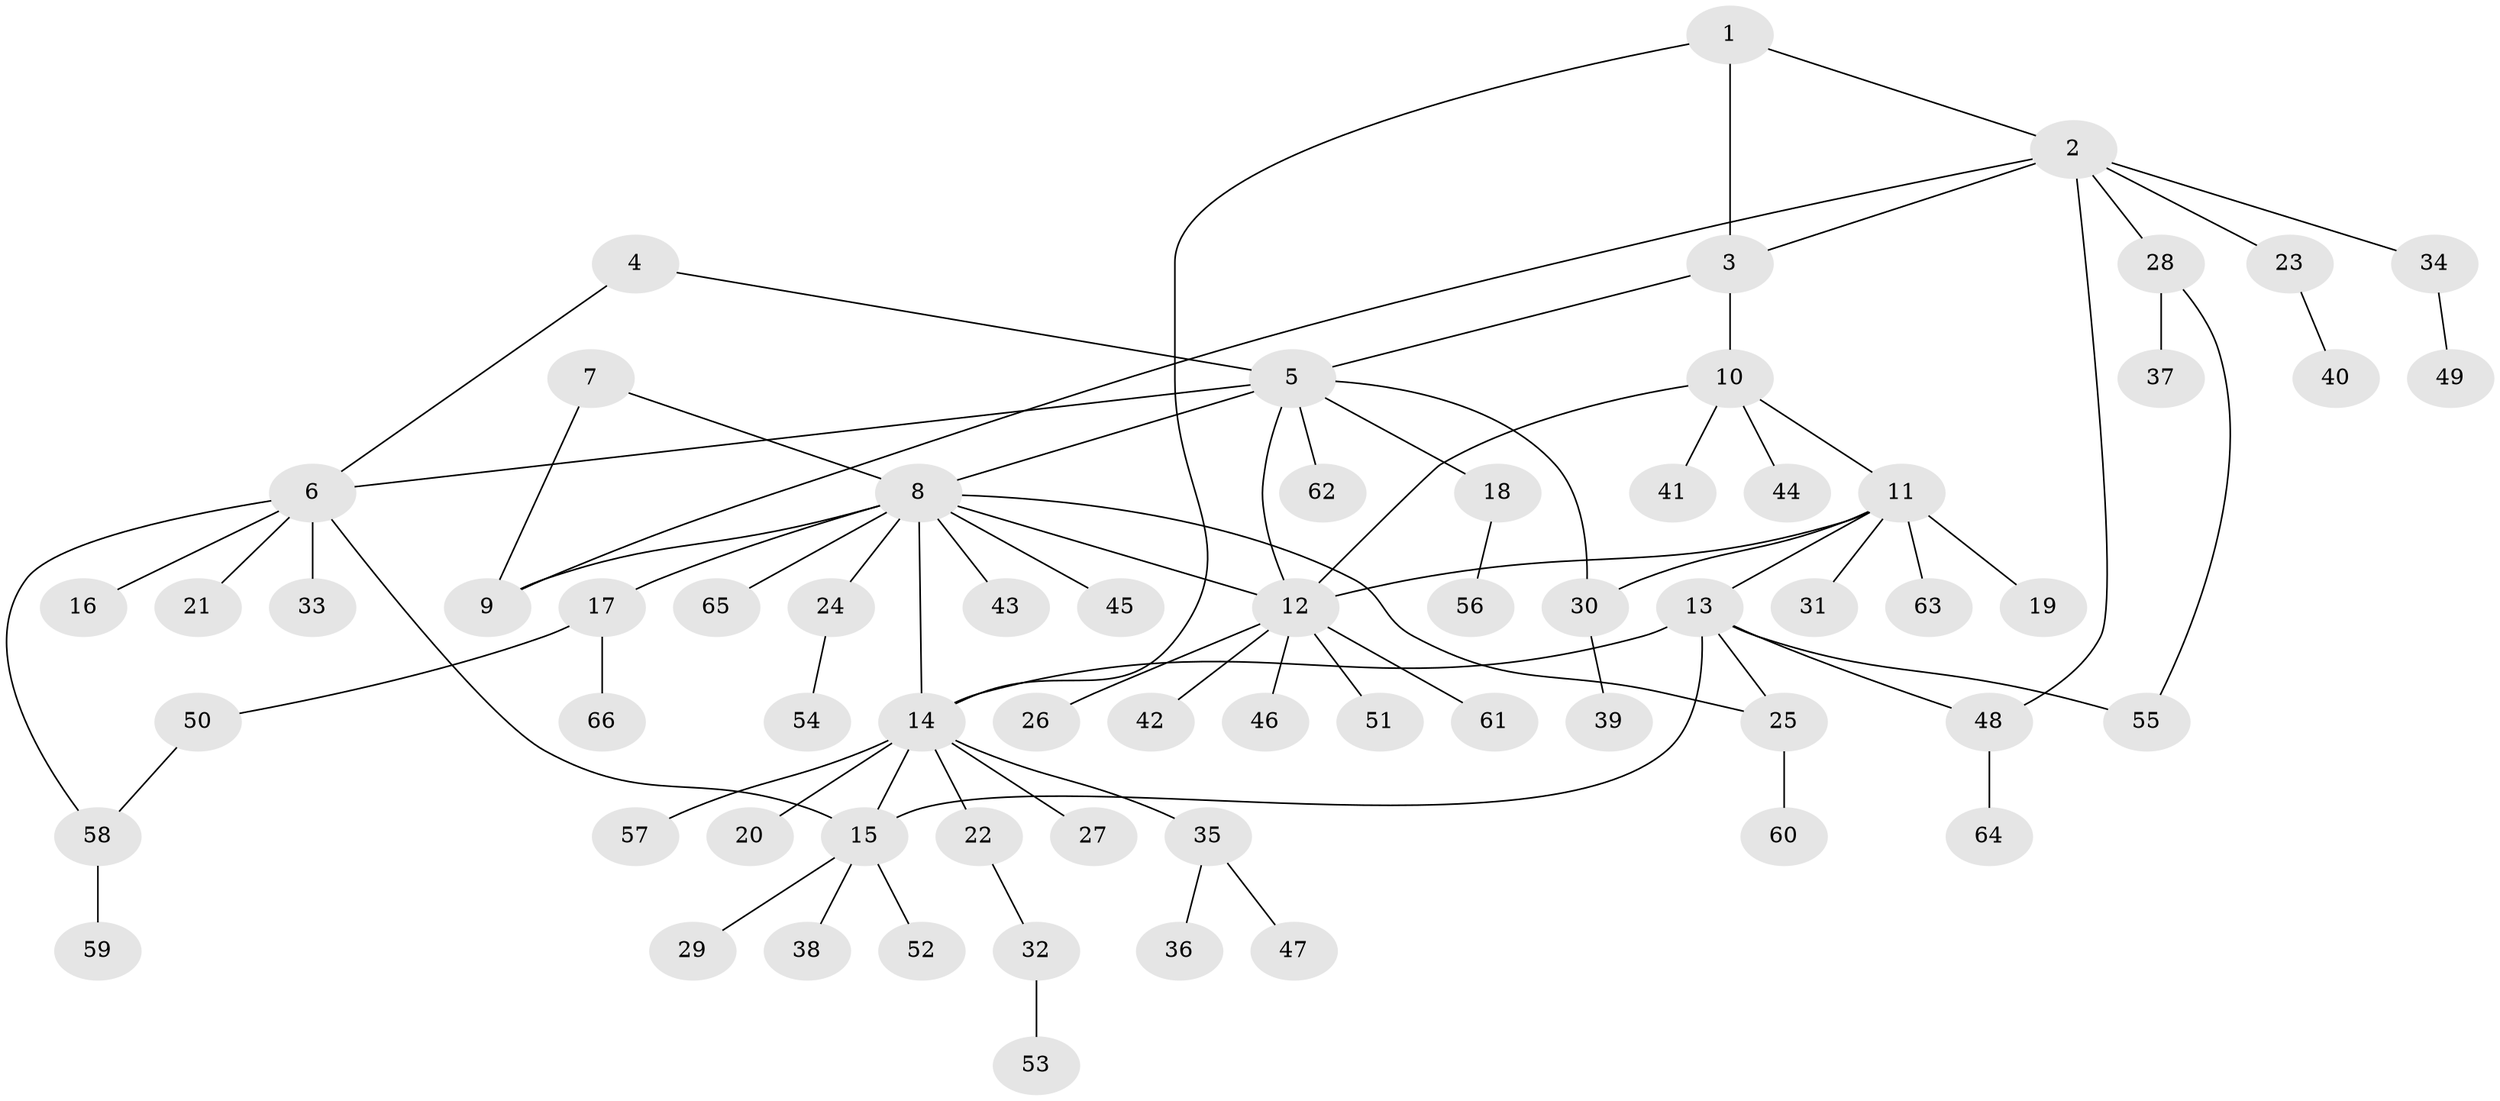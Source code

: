 // coarse degree distribution, {3: 0.08163265306122448, 7: 0.061224489795918366, 2: 0.16326530612244897, 16: 0.02040816326530612, 6: 0.04081632653061224, 8: 0.04081632653061224, 5: 0.02040816326530612, 1: 0.5714285714285714}
// Generated by graph-tools (version 1.1) at 2025/52/02/27/25 19:52:18]
// undirected, 66 vertices, 81 edges
graph export_dot {
graph [start="1"]
  node [color=gray90,style=filled];
  1;
  2;
  3;
  4;
  5;
  6;
  7;
  8;
  9;
  10;
  11;
  12;
  13;
  14;
  15;
  16;
  17;
  18;
  19;
  20;
  21;
  22;
  23;
  24;
  25;
  26;
  27;
  28;
  29;
  30;
  31;
  32;
  33;
  34;
  35;
  36;
  37;
  38;
  39;
  40;
  41;
  42;
  43;
  44;
  45;
  46;
  47;
  48;
  49;
  50;
  51;
  52;
  53;
  54;
  55;
  56;
  57;
  58;
  59;
  60;
  61;
  62;
  63;
  64;
  65;
  66;
  1 -- 2;
  1 -- 3;
  1 -- 14;
  2 -- 3;
  2 -- 9;
  2 -- 23;
  2 -- 28;
  2 -- 34;
  2 -- 48;
  3 -- 5;
  3 -- 10;
  4 -- 5;
  4 -- 6;
  5 -- 6;
  5 -- 8;
  5 -- 12;
  5 -- 18;
  5 -- 30;
  5 -- 62;
  6 -- 15;
  6 -- 16;
  6 -- 21;
  6 -- 33;
  6 -- 58;
  7 -- 8;
  7 -- 9;
  8 -- 9;
  8 -- 12;
  8 -- 14;
  8 -- 17;
  8 -- 24;
  8 -- 25;
  8 -- 43;
  8 -- 45;
  8 -- 65;
  10 -- 11;
  10 -- 12;
  10 -- 41;
  10 -- 44;
  11 -- 12;
  11 -- 13;
  11 -- 19;
  11 -- 30;
  11 -- 31;
  11 -- 63;
  12 -- 26;
  12 -- 42;
  12 -- 46;
  12 -- 51;
  12 -- 61;
  13 -- 14;
  13 -- 15;
  13 -- 25;
  13 -- 48;
  13 -- 55;
  14 -- 15;
  14 -- 20;
  14 -- 22;
  14 -- 27;
  14 -- 35;
  14 -- 57;
  15 -- 29;
  15 -- 38;
  15 -- 52;
  17 -- 50;
  17 -- 66;
  18 -- 56;
  22 -- 32;
  23 -- 40;
  24 -- 54;
  25 -- 60;
  28 -- 37;
  28 -- 55;
  30 -- 39;
  32 -- 53;
  34 -- 49;
  35 -- 36;
  35 -- 47;
  48 -- 64;
  50 -- 58;
  58 -- 59;
}
